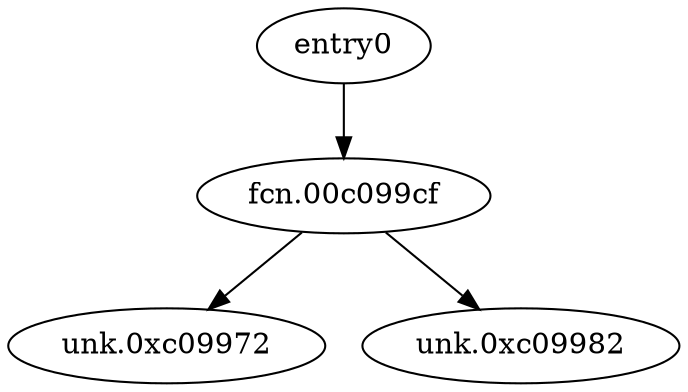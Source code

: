 digraph code {
  "0x00c08d40" [label="entry0"];
  "0x00c08d40" -> "0x00c099cf";
  "0x00c099cf" [label="fcn.00c099cf"];
  "0x00c099cf" [label="fcn.00c099cf"];
  "0x00c099cf" -> "0x00c09972";
  "0x00c09972" [label="unk.0xc09972"];
  "0x00c099cf" -> "0x00c09982";
  "0x00c09982" [label="unk.0xc09982"];
}
